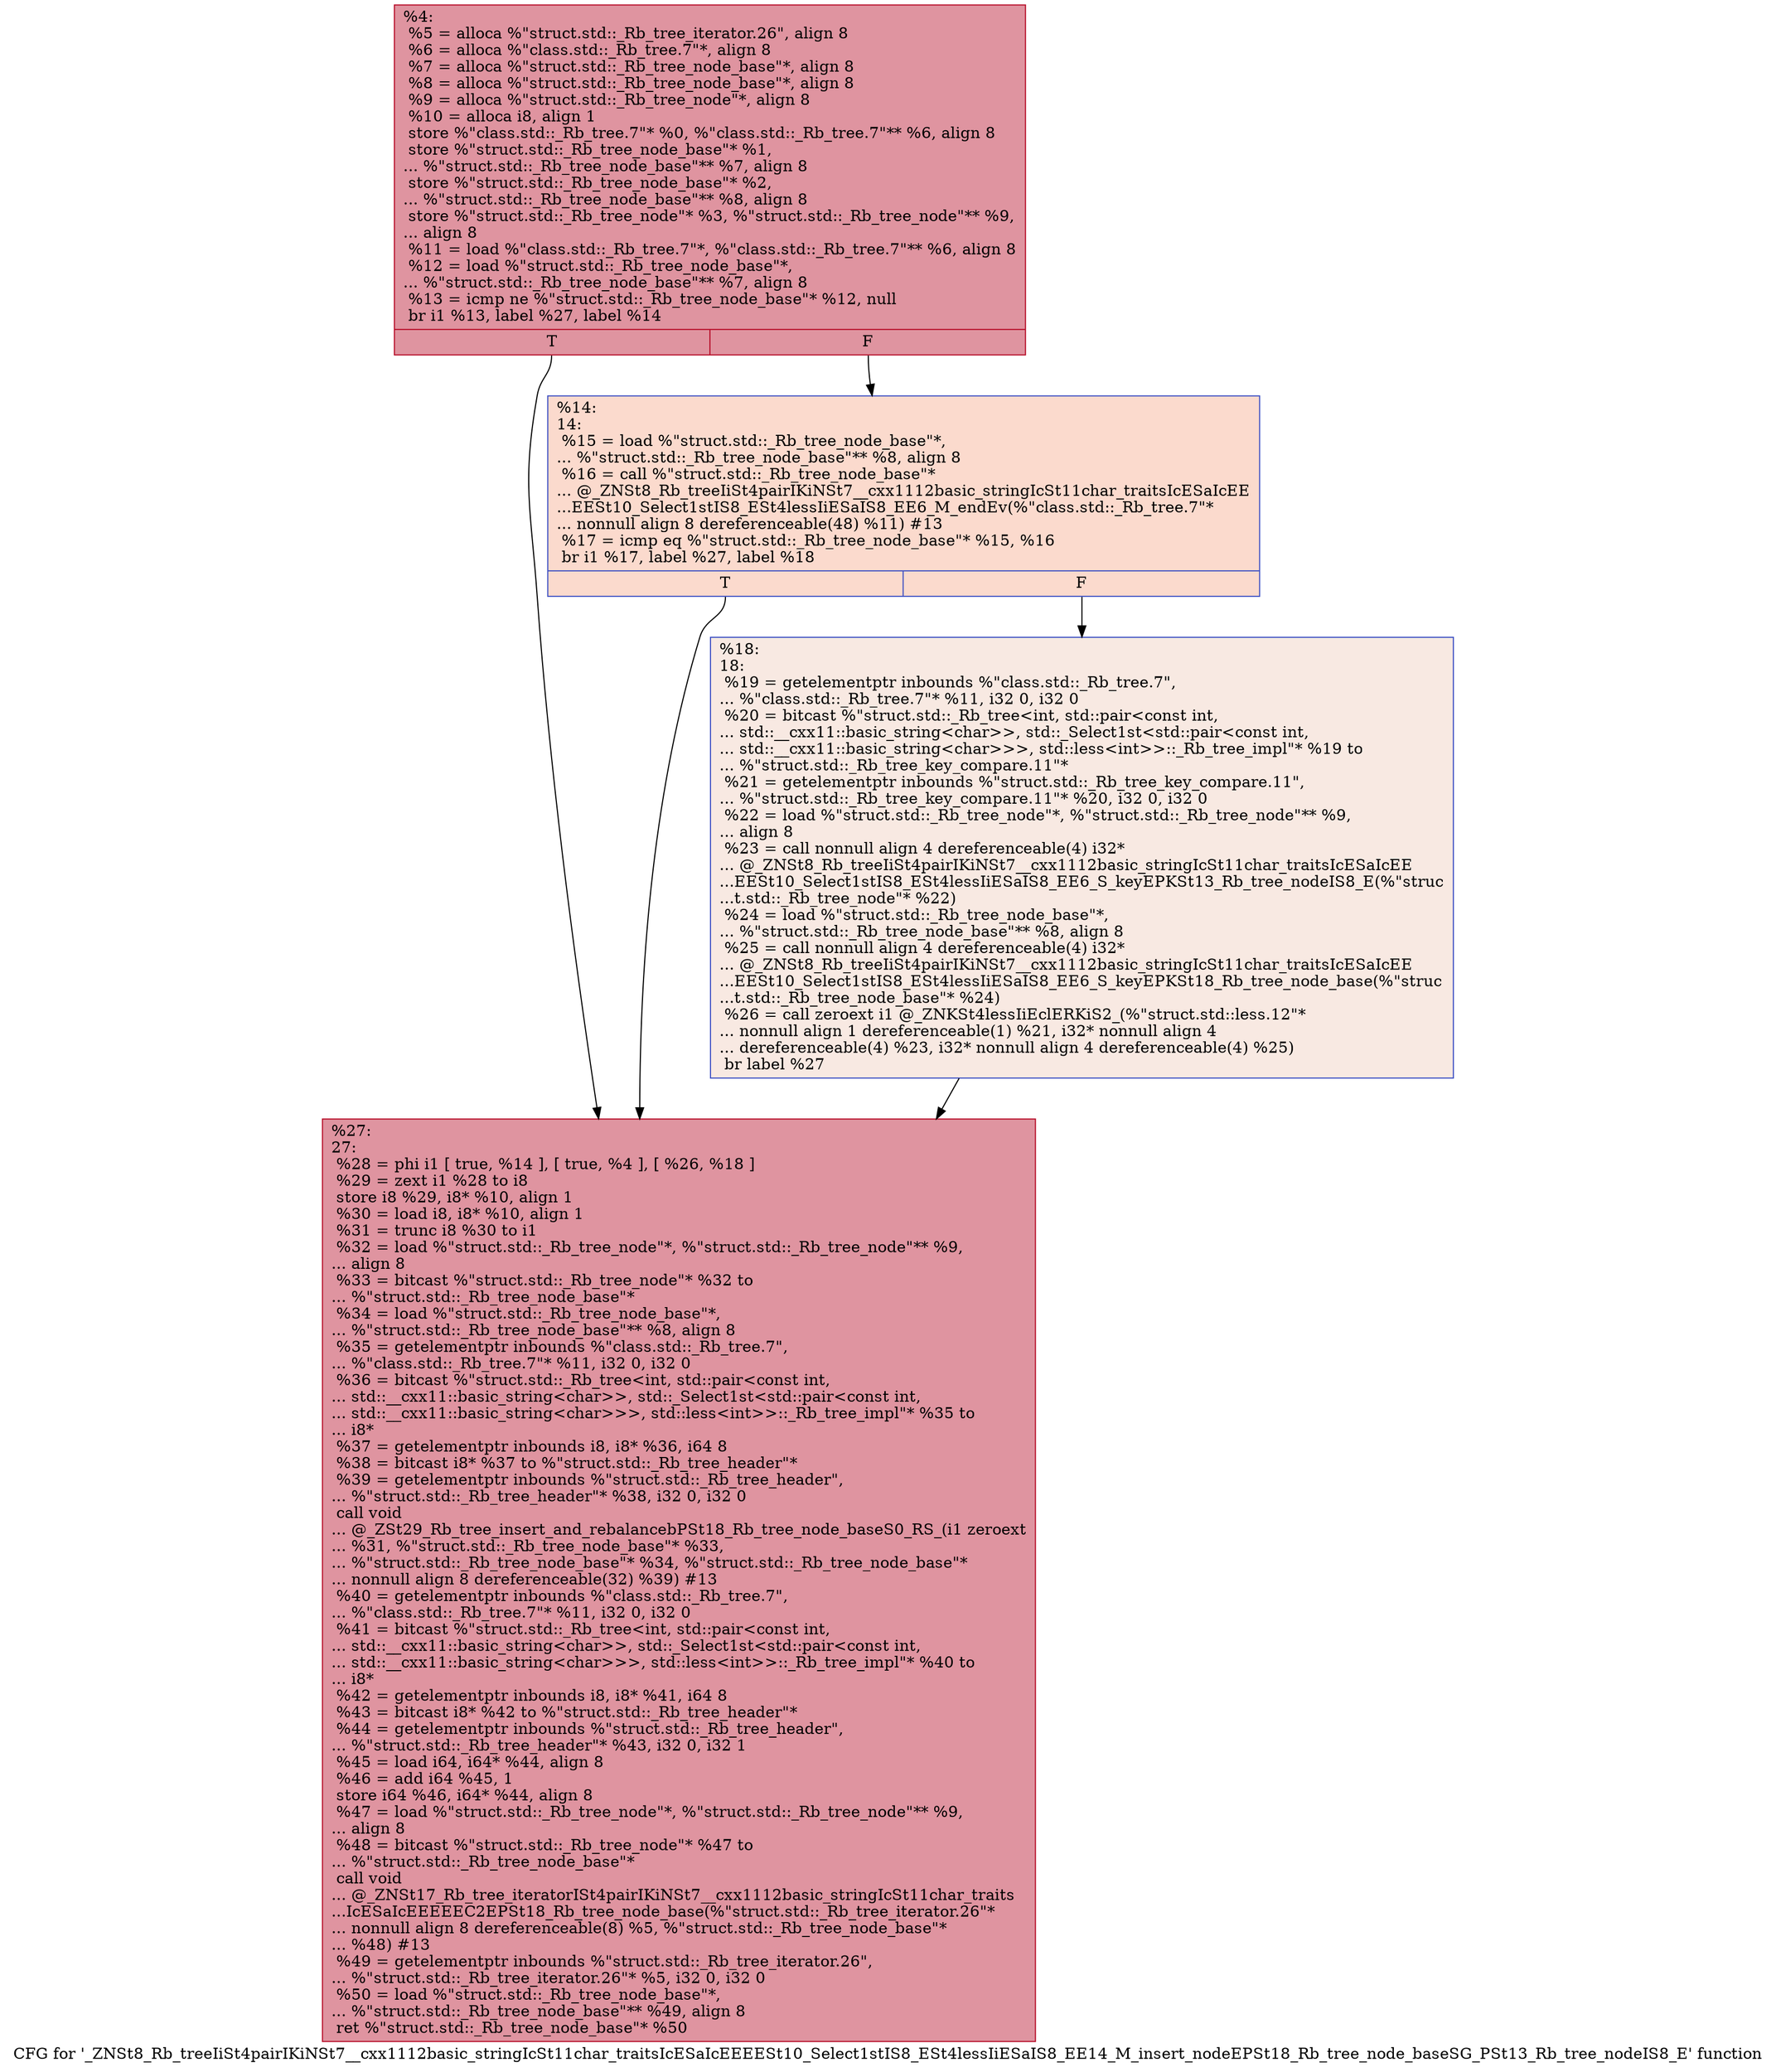 digraph "CFG for '_ZNSt8_Rb_treeIiSt4pairIKiNSt7__cxx1112basic_stringIcSt11char_traitsIcESaIcEEEESt10_Select1stIS8_ESt4lessIiESaIS8_EE14_M_insert_nodeEPSt18_Rb_tree_node_baseSG_PSt13_Rb_tree_nodeIS8_E' function" {
	label="CFG for '_ZNSt8_Rb_treeIiSt4pairIKiNSt7__cxx1112basic_stringIcSt11char_traitsIcESaIcEEEESt10_Select1stIS8_ESt4lessIiESaIS8_EE14_M_insert_nodeEPSt18_Rb_tree_node_baseSG_PSt13_Rb_tree_nodeIS8_E' function";

	Node0x55a846860ea0 [shape=record,color="#b70d28ff", style=filled, fillcolor="#b70d2870",label="{%4:\l  %5 = alloca %\"struct.std::_Rb_tree_iterator.26\", align 8\l  %6 = alloca %\"class.std::_Rb_tree.7\"*, align 8\l  %7 = alloca %\"struct.std::_Rb_tree_node_base\"*, align 8\l  %8 = alloca %\"struct.std::_Rb_tree_node_base\"*, align 8\l  %9 = alloca %\"struct.std::_Rb_tree_node\"*, align 8\l  %10 = alloca i8, align 1\l  store %\"class.std::_Rb_tree.7\"* %0, %\"class.std::_Rb_tree.7\"** %6, align 8\l  store %\"struct.std::_Rb_tree_node_base\"* %1,\l... %\"struct.std::_Rb_tree_node_base\"** %7, align 8\l  store %\"struct.std::_Rb_tree_node_base\"* %2,\l... %\"struct.std::_Rb_tree_node_base\"** %8, align 8\l  store %\"struct.std::_Rb_tree_node\"* %3, %\"struct.std::_Rb_tree_node\"** %9,\l... align 8\l  %11 = load %\"class.std::_Rb_tree.7\"*, %\"class.std::_Rb_tree.7\"** %6, align 8\l  %12 = load %\"struct.std::_Rb_tree_node_base\"*,\l... %\"struct.std::_Rb_tree_node_base\"** %7, align 8\l  %13 = icmp ne %\"struct.std::_Rb_tree_node_base\"* %12, null\l  br i1 %13, label %27, label %14\l|{<s0>T|<s1>F}}"];
	Node0x55a846860ea0:s0 -> Node0x55a846860ef0;
	Node0x55a846860ea0:s1 -> Node0x55a846861590;
	Node0x55a846861590 [shape=record,color="#3d50c3ff", style=filled, fillcolor="#f7ac8e70",label="{%14:\l14:                                               \l  %15 = load %\"struct.std::_Rb_tree_node_base\"*,\l... %\"struct.std::_Rb_tree_node_base\"** %8, align 8\l  %16 = call %\"struct.std::_Rb_tree_node_base\"*\l... @_ZNSt8_Rb_treeIiSt4pairIKiNSt7__cxx1112basic_stringIcSt11char_traitsIcESaIcEE\l...EESt10_Select1stIS8_ESt4lessIiESaIS8_EE6_M_endEv(%\"class.std::_Rb_tree.7\"*\l... nonnull align 8 dereferenceable(48) %11) #13\l  %17 = icmp eq %\"struct.std::_Rb_tree_node_base\"* %15, %16\l  br i1 %17, label %27, label %18\l|{<s0>T|<s1>F}}"];
	Node0x55a846861590:s0 -> Node0x55a846860ef0;
	Node0x55a846861590:s1 -> Node0x55a846861910;
	Node0x55a846861910 [shape=record,color="#3d50c3ff", style=filled, fillcolor="#efcebd70",label="{%18:\l18:                                               \l  %19 = getelementptr inbounds %\"class.std::_Rb_tree.7\",\l... %\"class.std::_Rb_tree.7\"* %11, i32 0, i32 0\l  %20 = bitcast %\"struct.std::_Rb_tree\<int, std::pair\<const int,\l... std::__cxx11::basic_string\<char\>\>, std::_Select1st\<std::pair\<const int,\l... std::__cxx11::basic_string\<char\>\>\>, std::less\<int\>\>::_Rb_tree_impl\"* %19 to\l... %\"struct.std::_Rb_tree_key_compare.11\"*\l  %21 = getelementptr inbounds %\"struct.std::_Rb_tree_key_compare.11\",\l... %\"struct.std::_Rb_tree_key_compare.11\"* %20, i32 0, i32 0\l  %22 = load %\"struct.std::_Rb_tree_node\"*, %\"struct.std::_Rb_tree_node\"** %9,\l... align 8\l  %23 = call nonnull align 4 dereferenceable(4) i32*\l... @_ZNSt8_Rb_treeIiSt4pairIKiNSt7__cxx1112basic_stringIcSt11char_traitsIcESaIcEE\l...EESt10_Select1stIS8_ESt4lessIiESaIS8_EE6_S_keyEPKSt13_Rb_tree_nodeIS8_E(%\"struc\l...t.std::_Rb_tree_node\"* %22)\l  %24 = load %\"struct.std::_Rb_tree_node_base\"*,\l... %\"struct.std::_Rb_tree_node_base\"** %8, align 8\l  %25 = call nonnull align 4 dereferenceable(4) i32*\l... @_ZNSt8_Rb_treeIiSt4pairIKiNSt7__cxx1112basic_stringIcSt11char_traitsIcESaIcEE\l...EESt10_Select1stIS8_ESt4lessIiESaIS8_EE6_S_keyEPKSt18_Rb_tree_node_base(%\"struc\l...t.std::_Rb_tree_node_base\"* %24)\l  %26 = call zeroext i1 @_ZNKSt4lessIiEclERKiS2_(%\"struct.std::less.12\"*\l... nonnull align 1 dereferenceable(1) %21, i32* nonnull align 4\l... dereferenceable(4) %23, i32* nonnull align 4 dereferenceable(4) %25)\l  br label %27\l}"];
	Node0x55a846861910 -> Node0x55a846860ef0;
	Node0x55a846860ef0 [shape=record,color="#b70d28ff", style=filled, fillcolor="#b70d2870",label="{%27:\l27:                                               \l  %28 = phi i1 [ true, %14 ], [ true, %4 ], [ %26, %18 ]\l  %29 = zext i1 %28 to i8\l  store i8 %29, i8* %10, align 1\l  %30 = load i8, i8* %10, align 1\l  %31 = trunc i8 %30 to i1\l  %32 = load %\"struct.std::_Rb_tree_node\"*, %\"struct.std::_Rb_tree_node\"** %9,\l... align 8\l  %33 = bitcast %\"struct.std::_Rb_tree_node\"* %32 to\l... %\"struct.std::_Rb_tree_node_base\"*\l  %34 = load %\"struct.std::_Rb_tree_node_base\"*,\l... %\"struct.std::_Rb_tree_node_base\"** %8, align 8\l  %35 = getelementptr inbounds %\"class.std::_Rb_tree.7\",\l... %\"class.std::_Rb_tree.7\"* %11, i32 0, i32 0\l  %36 = bitcast %\"struct.std::_Rb_tree\<int, std::pair\<const int,\l... std::__cxx11::basic_string\<char\>\>, std::_Select1st\<std::pair\<const int,\l... std::__cxx11::basic_string\<char\>\>\>, std::less\<int\>\>::_Rb_tree_impl\"* %35 to\l... i8*\l  %37 = getelementptr inbounds i8, i8* %36, i64 8\l  %38 = bitcast i8* %37 to %\"struct.std::_Rb_tree_header\"*\l  %39 = getelementptr inbounds %\"struct.std::_Rb_tree_header\",\l... %\"struct.std::_Rb_tree_header\"* %38, i32 0, i32 0\l  call void\l... @_ZSt29_Rb_tree_insert_and_rebalancebPSt18_Rb_tree_node_baseS0_RS_(i1 zeroext\l... %31, %\"struct.std::_Rb_tree_node_base\"* %33,\l... %\"struct.std::_Rb_tree_node_base\"* %34, %\"struct.std::_Rb_tree_node_base\"*\l... nonnull align 8 dereferenceable(32) %39) #13\l  %40 = getelementptr inbounds %\"class.std::_Rb_tree.7\",\l... %\"class.std::_Rb_tree.7\"* %11, i32 0, i32 0\l  %41 = bitcast %\"struct.std::_Rb_tree\<int, std::pair\<const int,\l... std::__cxx11::basic_string\<char\>\>, std::_Select1st\<std::pair\<const int,\l... std::__cxx11::basic_string\<char\>\>\>, std::less\<int\>\>::_Rb_tree_impl\"* %40 to\l... i8*\l  %42 = getelementptr inbounds i8, i8* %41, i64 8\l  %43 = bitcast i8* %42 to %\"struct.std::_Rb_tree_header\"*\l  %44 = getelementptr inbounds %\"struct.std::_Rb_tree_header\",\l... %\"struct.std::_Rb_tree_header\"* %43, i32 0, i32 1\l  %45 = load i64, i64* %44, align 8\l  %46 = add i64 %45, 1\l  store i64 %46, i64* %44, align 8\l  %47 = load %\"struct.std::_Rb_tree_node\"*, %\"struct.std::_Rb_tree_node\"** %9,\l... align 8\l  %48 = bitcast %\"struct.std::_Rb_tree_node\"* %47 to\l... %\"struct.std::_Rb_tree_node_base\"*\l  call void\l... @_ZNSt17_Rb_tree_iteratorISt4pairIKiNSt7__cxx1112basic_stringIcSt11char_traits\l...IcESaIcEEEEEC2EPSt18_Rb_tree_node_base(%\"struct.std::_Rb_tree_iterator.26\"*\l... nonnull align 8 dereferenceable(8) %5, %\"struct.std::_Rb_tree_node_base\"*\l... %48) #13\l  %49 = getelementptr inbounds %\"struct.std::_Rb_tree_iterator.26\",\l... %\"struct.std::_Rb_tree_iterator.26\"* %5, i32 0, i32 0\l  %50 = load %\"struct.std::_Rb_tree_node_base\"*,\l... %\"struct.std::_Rb_tree_node_base\"** %49, align 8\l  ret %\"struct.std::_Rb_tree_node_base\"* %50\l}"];
}

